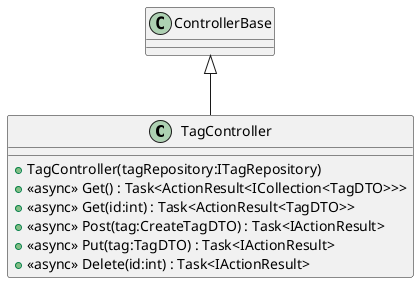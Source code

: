 @startuml
class TagController {
    + TagController(tagRepository:ITagRepository)
    + <<async>> Get() : Task<ActionResult<ICollection<TagDTO>>>
    + <<async>> Get(id:int) : Task<ActionResult<TagDTO>>
    + <<async>> Post(tag:CreateTagDTO) : Task<IActionResult>
    + <<async>> Put(tag:TagDTO) : Task<IActionResult>
    + <<async>> Delete(id:int) : Task<IActionResult>
}
ControllerBase <|-- TagController
@enduml

